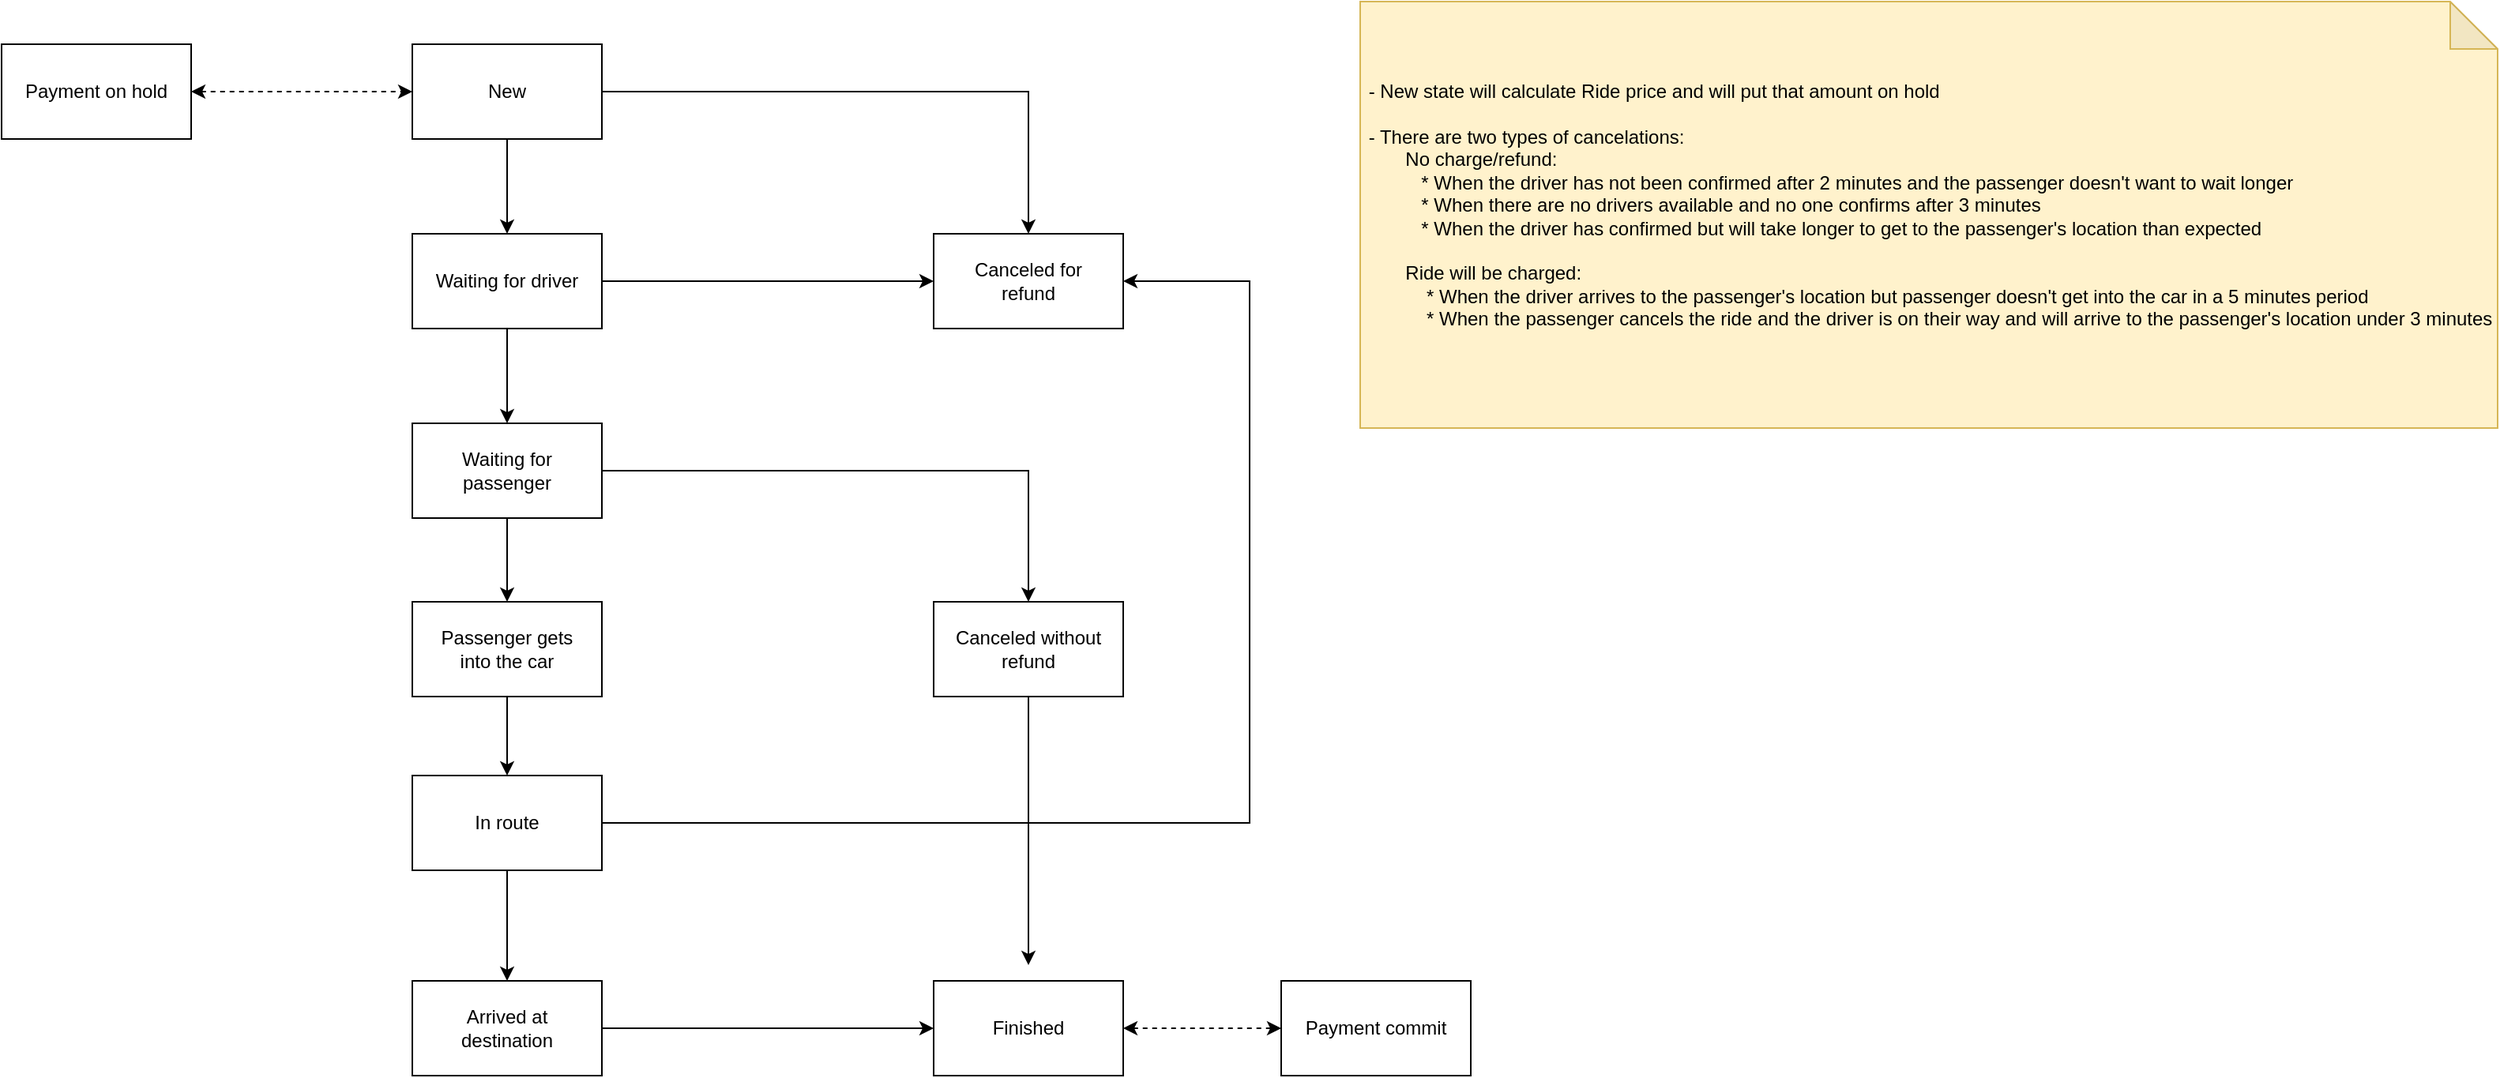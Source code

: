 <mxfile version="22.1.5" type="github">
  <diagram name="Drill down accepting ride by Driver" id="8dZDTHeo8D08LRkWfQlF">
    <mxGraphModel dx="954" dy="650" grid="1" gridSize="10" guides="1" tooltips="1" connect="1" arrows="1" fold="1" page="1" pageScale="1" pageWidth="1100" pageHeight="850" math="0" shadow="0">
      <root>
        <mxCell id="X2ThzPGtKYhUf4odgKNz-0" />
        <mxCell id="X2ThzPGtKYhUf4odgKNz-1" parent="X2ThzPGtKYhUf4odgKNz-0" />
        <mxCell id="biwPG4yyWc9a5ADrEja7-8" style="edgeStyle=orthogonalEdgeStyle;rounded=0;orthogonalLoop=1;jettySize=auto;html=1;exitX=1;exitY=0.5;exitDx=0;exitDy=0;" parent="X2ThzPGtKYhUf4odgKNz-1" source="biwPG4yyWc9a5ADrEja7-0" target="biwPG4yyWc9a5ADrEja7-2" edge="1">
          <mxGeometry relative="1" as="geometry" />
        </mxCell>
        <mxCell id="biwPG4yyWc9a5ADrEja7-9" style="edgeStyle=orthogonalEdgeStyle;rounded=0;orthogonalLoop=1;jettySize=auto;html=1;entryX=0.5;entryY=0;entryDx=0;entryDy=0;" parent="X2ThzPGtKYhUf4odgKNz-1" source="biwPG4yyWc9a5ADrEja7-0" target="biwPG4yyWc9a5ADrEja7-1" edge="1">
          <mxGeometry relative="1" as="geometry" />
        </mxCell>
        <mxCell id="biwPG4yyWc9a5ADrEja7-0" value="New" style="rounded=0;whiteSpace=wrap;html=1;" parent="X2ThzPGtKYhUf4odgKNz-1" vertex="1">
          <mxGeometry x="420" y="167" width="120" height="60" as="geometry" />
        </mxCell>
        <mxCell id="biwPG4yyWc9a5ADrEja7-10" style="edgeStyle=orthogonalEdgeStyle;rounded=0;orthogonalLoop=1;jettySize=auto;html=1;exitX=0.5;exitY=1;exitDx=0;exitDy=0;entryX=0.5;entryY=0;entryDx=0;entryDy=0;" parent="X2ThzPGtKYhUf4odgKNz-1" source="biwPG4yyWc9a5ADrEja7-1" target="biwPG4yyWc9a5ADrEja7-3" edge="1">
          <mxGeometry relative="1" as="geometry" />
        </mxCell>
        <mxCell id="biwPG4yyWc9a5ADrEja7-14" style="edgeStyle=orthogonalEdgeStyle;rounded=0;orthogonalLoop=1;jettySize=auto;html=1;exitX=1;exitY=0.5;exitDx=0;exitDy=0;entryX=0;entryY=0.5;entryDx=0;entryDy=0;" parent="X2ThzPGtKYhUf4odgKNz-1" source="biwPG4yyWc9a5ADrEja7-1" target="biwPG4yyWc9a5ADrEja7-2" edge="1">
          <mxGeometry relative="1" as="geometry" />
        </mxCell>
        <mxCell id="biwPG4yyWc9a5ADrEja7-1" value="Waiting for driver" style="rounded=0;whiteSpace=wrap;html=1;" parent="X2ThzPGtKYhUf4odgKNz-1" vertex="1">
          <mxGeometry x="420" y="287" width="120" height="60" as="geometry" />
        </mxCell>
        <mxCell id="biwPG4yyWc9a5ADrEja7-2" value="Canceled for&lt;br&gt;refund" style="rounded=0;whiteSpace=wrap;html=1;" parent="X2ThzPGtKYhUf4odgKNz-1" vertex="1">
          <mxGeometry x="750" y="287" width="120" height="60" as="geometry" />
        </mxCell>
        <mxCell id="biwPG4yyWc9a5ADrEja7-15" style="edgeStyle=orthogonalEdgeStyle;rounded=0;orthogonalLoop=1;jettySize=auto;html=1;exitX=1;exitY=0.5;exitDx=0;exitDy=0;entryX=0.5;entryY=0;entryDx=0;entryDy=0;" parent="X2ThzPGtKYhUf4odgKNz-1" source="biwPG4yyWc9a5ADrEja7-3" target="biwPG4yyWc9a5ADrEja7-25" edge="1">
          <mxGeometry relative="1" as="geometry" />
        </mxCell>
        <mxCell id="biwPG4yyWc9a5ADrEja7-17" style="edgeStyle=orthogonalEdgeStyle;rounded=0;orthogonalLoop=1;jettySize=auto;html=1;entryX=0.5;entryY=0;entryDx=0;entryDy=0;" parent="X2ThzPGtKYhUf4odgKNz-1" source="biwPG4yyWc9a5ADrEja7-3" target="biwPG4yyWc9a5ADrEja7-16" edge="1">
          <mxGeometry relative="1" as="geometry" />
        </mxCell>
        <mxCell id="biwPG4yyWc9a5ADrEja7-3" value="Waiting for&lt;br&gt;passenger" style="rounded=0;whiteSpace=wrap;html=1;" parent="X2ThzPGtKYhUf4odgKNz-1" vertex="1">
          <mxGeometry x="420" y="407" width="120" height="60" as="geometry" />
        </mxCell>
        <mxCell id="biwPG4yyWc9a5ADrEja7-12" style="edgeStyle=orthogonalEdgeStyle;rounded=0;orthogonalLoop=1;jettySize=auto;html=1;entryX=0.5;entryY=0;entryDx=0;entryDy=0;" parent="X2ThzPGtKYhUf4odgKNz-1" source="biwPG4yyWc9a5ADrEja7-4" target="biwPG4yyWc9a5ADrEja7-5" edge="1">
          <mxGeometry relative="1" as="geometry" />
        </mxCell>
        <mxCell id="biwPG4yyWc9a5ADrEja7-19" style="edgeStyle=orthogonalEdgeStyle;rounded=0;orthogonalLoop=1;jettySize=auto;html=1;exitX=1;exitY=0.5;exitDx=0;exitDy=0;entryX=1;entryY=0.5;entryDx=0;entryDy=0;" parent="X2ThzPGtKYhUf4odgKNz-1" source="biwPG4yyWc9a5ADrEja7-4" target="biwPG4yyWc9a5ADrEja7-2" edge="1">
          <mxGeometry relative="1" as="geometry">
            <Array as="points">
              <mxPoint x="950" y="660" />
              <mxPoint x="950" y="317" />
            </Array>
          </mxGeometry>
        </mxCell>
        <mxCell id="biwPG4yyWc9a5ADrEja7-4" value="In route" style="rounded=0;whiteSpace=wrap;html=1;" parent="X2ThzPGtKYhUf4odgKNz-1" vertex="1">
          <mxGeometry x="420" y="630" width="120" height="60" as="geometry" />
        </mxCell>
        <mxCell id="biwPG4yyWc9a5ADrEja7-13" style="edgeStyle=orthogonalEdgeStyle;rounded=0;orthogonalLoop=1;jettySize=auto;html=1;entryX=0;entryY=0.5;entryDx=0;entryDy=0;" parent="X2ThzPGtKYhUf4odgKNz-1" source="biwPG4yyWc9a5ADrEja7-5" target="biwPG4yyWc9a5ADrEja7-6" edge="1">
          <mxGeometry relative="1" as="geometry" />
        </mxCell>
        <mxCell id="biwPG4yyWc9a5ADrEja7-5" value="Arrived at&lt;br&gt;destination" style="rounded=0;whiteSpace=wrap;html=1;" parent="X2ThzPGtKYhUf4odgKNz-1" vertex="1">
          <mxGeometry x="420" y="760" width="120" height="60" as="geometry" />
        </mxCell>
        <mxCell id="biwPG4yyWc9a5ADrEja7-24" style="edgeStyle=orthogonalEdgeStyle;rounded=0;orthogonalLoop=1;jettySize=auto;html=1;entryX=0;entryY=0.5;entryDx=0;entryDy=0;endArrow=classic;endFill=1;dashed=1;startArrow=classic;startFill=1;" parent="X2ThzPGtKYhUf4odgKNz-1" source="biwPG4yyWc9a5ADrEja7-6" target="biwPG4yyWc9a5ADrEja7-23" edge="1">
          <mxGeometry relative="1" as="geometry" />
        </mxCell>
        <mxCell id="biwPG4yyWc9a5ADrEja7-6" value="Finished" style="rounded=0;whiteSpace=wrap;html=1;" parent="X2ThzPGtKYhUf4odgKNz-1" vertex="1">
          <mxGeometry x="750" y="760" width="120" height="60" as="geometry" />
        </mxCell>
        <mxCell id="biwPG4yyWc9a5ADrEja7-18" style="edgeStyle=orthogonalEdgeStyle;rounded=0;orthogonalLoop=1;jettySize=auto;html=1;entryX=0.5;entryY=0;entryDx=0;entryDy=0;" parent="X2ThzPGtKYhUf4odgKNz-1" source="biwPG4yyWc9a5ADrEja7-16" target="biwPG4yyWc9a5ADrEja7-4" edge="1">
          <mxGeometry relative="1" as="geometry" />
        </mxCell>
        <mxCell id="biwPG4yyWc9a5ADrEja7-16" value="Passenger gets&lt;br&gt;into the car" style="rounded=0;whiteSpace=wrap;html=1;" parent="X2ThzPGtKYhUf4odgKNz-1" vertex="1">
          <mxGeometry x="420" y="520" width="120" height="60" as="geometry" />
        </mxCell>
        <mxCell id="biwPG4yyWc9a5ADrEja7-20" value="Payment on hold" style="rounded=0;whiteSpace=wrap;html=1;" parent="X2ThzPGtKYhUf4odgKNz-1" vertex="1">
          <mxGeometry x="160" y="167" width="120" height="60" as="geometry" />
        </mxCell>
        <mxCell id="biwPG4yyWc9a5ADrEja7-22" value="" style="endArrow=classic;startArrow=classic;html=1;rounded=0;entryX=0;entryY=0.5;entryDx=0;entryDy=0;exitX=1;exitY=0.5;exitDx=0;exitDy=0;dashed=1;" parent="X2ThzPGtKYhUf4odgKNz-1" source="biwPG4yyWc9a5ADrEja7-20" target="biwPG4yyWc9a5ADrEja7-0" edge="1">
          <mxGeometry width="50" height="50" relative="1" as="geometry">
            <mxPoint x="290" y="200" as="sourcePoint" />
            <mxPoint x="340" y="150" as="targetPoint" />
          </mxGeometry>
        </mxCell>
        <mxCell id="biwPG4yyWc9a5ADrEja7-23" value="Payment commit" style="rounded=0;whiteSpace=wrap;html=1;" parent="X2ThzPGtKYhUf4odgKNz-1" vertex="1">
          <mxGeometry x="970" y="760" width="120" height="60" as="geometry" />
        </mxCell>
        <mxCell id="biwPG4yyWc9a5ADrEja7-26" style="edgeStyle=orthogonalEdgeStyle;rounded=0;orthogonalLoop=1;jettySize=auto;html=1;" parent="X2ThzPGtKYhUf4odgKNz-1" source="biwPG4yyWc9a5ADrEja7-25" edge="1">
          <mxGeometry relative="1" as="geometry">
            <mxPoint x="810" y="750" as="targetPoint" />
          </mxGeometry>
        </mxCell>
        <mxCell id="biwPG4yyWc9a5ADrEja7-25" value="Canceled without&lt;br&gt;refund" style="rounded=0;whiteSpace=wrap;html=1;" parent="X2ThzPGtKYhUf4odgKNz-1" vertex="1">
          <mxGeometry x="750" y="520" width="120" height="60" as="geometry" />
        </mxCell>
        <mxCell id="biwPG4yyWc9a5ADrEja7-27" value="&lt;br&gt;&lt;br&gt;&lt;br&gt;&amp;nbsp;- New state will calculate Ride price and will put that amount on hold&lt;br&gt;&lt;br&gt;&amp;nbsp;- There are two types of cancelations:&lt;br&gt;&amp;nbsp; &amp;nbsp; &amp;nbsp; &amp;nbsp; No charge/refund:&lt;br&gt;&amp;nbsp; &amp;nbsp; &amp;nbsp; &amp;nbsp; &amp;nbsp; &amp;nbsp;* When the driver has not been confirmed after 2 minutes and the passenger doesn&#39;t want to wait longer&lt;br&gt;&amp;nbsp; &amp;nbsp; &amp;nbsp; &amp;nbsp; &amp;nbsp; &amp;nbsp;* When there are no drivers available and no one confirms after 3 minutes&lt;br&gt;&amp;nbsp; &amp;nbsp; &amp;nbsp; &amp;nbsp; &amp;nbsp; &amp;nbsp;* When the driver has confirmed but will take longer to get to the passenger&#39;s location than expected&lt;br&gt;&lt;br&gt;&amp;nbsp; &amp;nbsp; &amp;nbsp; &amp;nbsp; Ride will be charged:&lt;br&gt;&amp;nbsp; &amp;nbsp; &amp;nbsp; &amp;nbsp; &amp;nbsp; &amp;nbsp; * When the driver arrives to the passenger&#39;s location but passenger doesn&#39;t get into the car in a 5 minutes period&lt;br&gt;&amp;nbsp; &amp;nbsp; &amp;nbsp; &amp;nbsp; &amp;nbsp; &amp;nbsp; * When the passenger cancels the ride and the driver is on their way and will arrive to the passenger&#39;s location under 3 minutes" style="shape=note;whiteSpace=wrap;html=1;backgroundOutline=1;darkOpacity=0.05;fillColor=#fff2cc;strokeColor=#d6b656;align=left;perimeterSpacing=10;spacingTop=0;verticalAlign=top;" parent="X2ThzPGtKYhUf4odgKNz-1" vertex="1">
          <mxGeometry x="1020" y="140" width="720" height="270" as="geometry" />
        </mxCell>
      </root>
    </mxGraphModel>
  </diagram>
</mxfile>
